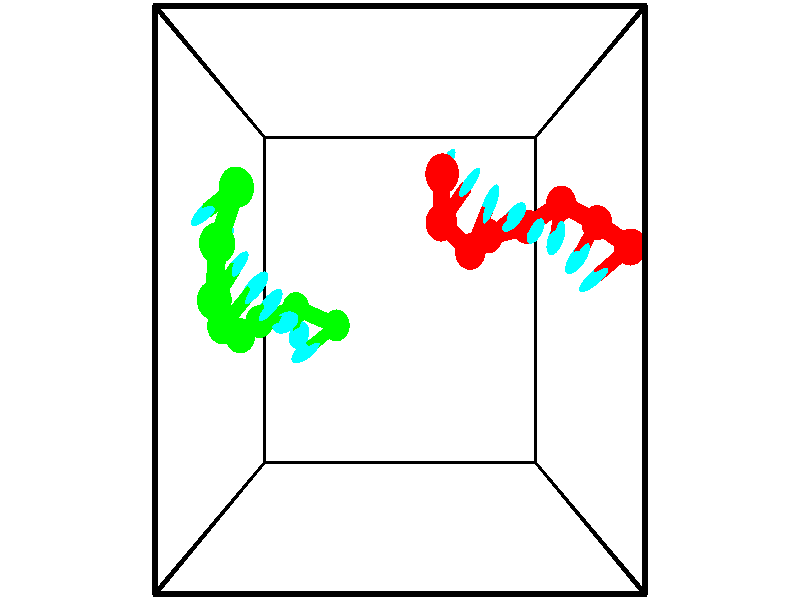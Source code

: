 // switches for output
#declare DRAW_BASES = 1; // possible values are 0, 1; only relevant for DNA ribbons
#declare DRAW_BASES_TYPE = 3; // possible values are 1, 2, 3; only relevant for DNA ribbons
#declare DRAW_FOG = 0; // set to 1 to enable fog

#include "colors.inc"

#include "transforms.inc"
background { rgb <1, 1, 1>}

#default {
   normal{
       ripples 0.25
       frequency 0.20
       turbulence 0.2
       lambda 5
   }
	finish {
		phong 0.1
		phong_size 40.
	}
}

// original window dimensions: 1024x640


// camera settings

camera {
	sky <-0, 1, 0>
	up <-0, 1, 0>
	right 1.6 * <1, 0, 0>
	location <2.5, 2.5, 11.1562>
	look_at <2.5, 2.5, 2.5>
	direction <0, 0, -8.6562>
	angle 67.0682
}


# declare cpy_camera_pos = <2.5, 2.5, 11.1562>;
# if (DRAW_FOG = 1)
fog {
	fog_type 2
	up vnormalize(cpy_camera_pos)
	color rgbt<1,1,1,0.3>
	distance 1e-5
	fog_alt 3e-3
	fog_offset 4
}
# end


// LIGHTS

# declare lum = 6;
global_settings {
	ambient_light rgb lum * <0.05, 0.05, 0.05>
	max_trace_level 15
}# declare cpy_direct_light_amount = 0.25;
light_source
{	1000 * <-1, -1, 1>,
	rgb lum * cpy_direct_light_amount
	parallel
}

light_source
{	1000 * <1, 1, -1>,
	rgb lum * cpy_direct_light_amount
	parallel
}

// strand 0

// nucleotide -1

// particle -1
sphere {
	<3.128746, 4.069870, 2.140489> 0.250000
	pigment { color rgbt <1,0,0,0> }
	no_shadow
}
cylinder {
	<3.199390, 4.221222, 1.777031>,  <3.241777, 4.312033, 1.558956>, 0.100000
	pigment { color rgbt <1,0,0,0> }
	no_shadow
}
cylinder {
	<3.199390, 4.221222, 1.777031>,  <3.128746, 4.069870, 2.140489>, 0.100000
	pigment { color rgbt <1,0,0,0> }
	no_shadow
}

// particle -1
sphere {
	<3.199390, 4.221222, 1.777031> 0.100000
	pigment { color rgbt <1,0,0,0> }
	no_shadow
}
sphere {
	0, 1
	scale<0.080000,0.200000,0.300000>
	matrix <0.824694, -0.560817, -0.073242,
		-0.537297, -0.736419, -0.411095,
		0.176612, 0.378381, -0.908645,
		3.252374, 4.334736, 1.504437>
	pigment { color rgbt <0,1,1,0> }
	no_shadow
}
cylinder {
	<3.155583, 3.522260, 1.598944>,  <3.128746, 4.069870, 2.140489>, 0.130000
	pigment { color rgbt <1,0,0,0> }
	no_shadow
}

// nucleotide -1

// particle -1
sphere {
	<3.155583, 3.522260, 1.598944> 0.250000
	pigment { color rgbt <1,0,0,0> }
	no_shadow
}
cylinder {
	<3.406475, 3.821640, 1.512775>,  <3.557010, 4.001268, 1.461074>, 0.100000
	pigment { color rgbt <1,0,0,0> }
	no_shadow
}
cylinder {
	<3.406475, 3.821640, 1.512775>,  <3.155583, 3.522260, 1.598944>, 0.100000
	pigment { color rgbt <1,0,0,0> }
	no_shadow
}

// particle -1
sphere {
	<3.406475, 3.821640, 1.512775> 0.100000
	pigment { color rgbt <1,0,0,0> }
	no_shadow
}
sphere {
	0, 1
	scale<0.080000,0.200000,0.300000>
	matrix <0.766290, -0.642493, -0.001083,
		-0.139217, -0.164397, -0.976520,
		0.627230, 0.748449, -0.215421,
		3.594644, 4.046175, 1.448149>
	pigment { color rgbt <0,1,1,0> }
	no_shadow
}
cylinder {
	<3.655805, 3.164119, 1.229473>,  <3.155583, 3.522260, 1.598944>, 0.130000
	pigment { color rgbt <1,0,0,0> }
	no_shadow
}

// nucleotide -1

// particle -1
sphere {
	<3.655805, 3.164119, 1.229473> 0.250000
	pigment { color rgbt <1,0,0,0> }
	no_shadow
}
cylinder {
	<3.824200, 3.521355, 1.292923>,  <3.925237, 3.735696, 1.330993>, 0.100000
	pigment { color rgbt <1,0,0,0> }
	no_shadow
}
cylinder {
	<3.824200, 3.521355, 1.292923>,  <3.655805, 3.164119, 1.229473>, 0.100000
	pigment { color rgbt <1,0,0,0> }
	no_shadow
}

// particle -1
sphere {
	<3.824200, 3.521355, 1.292923> 0.100000
	pigment { color rgbt <1,0,0,0> }
	no_shadow
}
sphere {
	0, 1
	scale<0.080000,0.200000,0.300000>
	matrix <0.888514, -0.370834, -0.270230,
		-0.182516, 0.254704, -0.949639,
		0.420987, 0.893089, 0.158625,
		3.950496, 3.789281, 1.340510>
	pigment { color rgbt <0,1,1,0> }
	no_shadow
}
cylinder {
	<4.026856, 3.422190, 0.702504>,  <3.655805, 3.164119, 1.229473>, 0.130000
	pigment { color rgbt <1,0,0,0> }
	no_shadow
}

// nucleotide -1

// particle -1
sphere {
	<4.026856, 3.422190, 0.702504> 0.250000
	pigment { color rgbt <1,0,0,0> }
	no_shadow
}
cylinder {
	<4.215382, 3.540268, 1.034943>,  <4.328497, 3.611115, 1.234406>, 0.100000
	pigment { color rgbt <1,0,0,0> }
	no_shadow
}
cylinder {
	<4.215382, 3.540268, 1.034943>,  <4.026856, 3.422190, 0.702504>, 0.100000
	pigment { color rgbt <1,0,0,0> }
	no_shadow
}

// particle -1
sphere {
	<4.215382, 3.540268, 1.034943> 0.100000
	pigment { color rgbt <1,0,0,0> }
	no_shadow
}
sphere {
	0, 1
	scale<0.080000,0.200000,0.300000>
	matrix <0.834114, -0.455361, -0.311287,
		0.286559, 0.839944, -0.460844,
		0.471315, 0.295194, 0.831097,
		4.356776, 3.628826, 1.284272>
	pigment { color rgbt <0,1,1,0> }
	no_shadow
}
cylinder {
	<4.743038, 3.575593, 0.504032>,  <4.026856, 3.422190, 0.702504>, 0.130000
	pigment { color rgbt <1,0,0,0> }
	no_shadow
}

// nucleotide -1

// particle -1
sphere {
	<4.743038, 3.575593, 0.504032> 0.250000
	pigment { color rgbt <1,0,0,0> }
	no_shadow
}
cylinder {
	<4.739014, 3.502834, 0.897339>,  <4.736599, 3.459179, 1.133323>, 0.100000
	pigment { color rgbt <1,0,0,0> }
	no_shadow
}
cylinder {
	<4.739014, 3.502834, 0.897339>,  <4.743038, 3.575593, 0.504032>, 0.100000
	pigment { color rgbt <1,0,0,0> }
	no_shadow
}

// particle -1
sphere {
	<4.739014, 3.502834, 0.897339> 0.100000
	pigment { color rgbt <1,0,0,0> }
	no_shadow
}
sphere {
	0, 1
	scale<0.080000,0.200000,0.300000>
	matrix <0.836016, -0.541017, -0.091530,
		0.548613, 0.821105, 0.157512,
		-0.010060, -0.181897, 0.983266,
		4.735996, 3.448265, 1.192319>
	pigment { color rgbt <0,1,1,0> }
	no_shadow
}
cylinder {
	<5.272711, 3.891422, 0.749624>,  <4.743038, 3.575593, 0.504032>, 0.130000
	pigment { color rgbt <1,0,0,0> }
	no_shadow
}

// nucleotide -1

// particle -1
sphere {
	<5.272711, 3.891422, 0.749624> 0.250000
	pigment { color rgbt <1,0,0,0> }
	no_shadow
}
cylinder {
	<5.163651, 3.585918, 0.983662>,  <5.098214, 3.402617, 1.124084>, 0.100000
	pigment { color rgbt <1,0,0,0> }
	no_shadow
}
cylinder {
	<5.163651, 3.585918, 0.983662>,  <5.272711, 3.891422, 0.749624>, 0.100000
	pigment { color rgbt <1,0,0,0> }
	no_shadow
}

// particle -1
sphere {
	<5.163651, 3.585918, 0.983662> 0.100000
	pigment { color rgbt <1,0,0,0> }
	no_shadow
}
sphere {
	0, 1
	scale<0.080000,0.200000,0.300000>
	matrix <0.818904, -0.503445, -0.275571,
		0.505032, 0.404001, 0.762709,
		-0.272652, -0.763758, 0.585094,
		5.081855, 3.356791, 1.159190>
	pigment { color rgbt <0,1,1,0> }
	no_shadow
}
cylinder {
	<5.869928, 3.602045, 0.817484>,  <5.272711, 3.891422, 0.749624>, 0.130000
	pigment { color rgbt <1,0,0,0> }
	no_shadow
}

// nucleotide -1

// particle -1
sphere {
	<5.869928, 3.602045, 0.817484> 0.250000
	pigment { color rgbt <1,0,0,0> }
	no_shadow
}
cylinder {
	<5.640240, 3.306202, 0.957912>,  <5.502427, 3.128696, 1.042169>, 0.100000
	pigment { color rgbt <1,0,0,0> }
	no_shadow
}
cylinder {
	<5.640240, 3.306202, 0.957912>,  <5.869928, 3.602045, 0.817484>, 0.100000
	pigment { color rgbt <1,0,0,0> }
	no_shadow
}

// particle -1
sphere {
	<5.640240, 3.306202, 0.957912> 0.100000
	pigment { color rgbt <1,0,0,0> }
	no_shadow
}
sphere {
	0, 1
	scale<0.080000,0.200000,0.300000>
	matrix <0.674365, -0.670441, -0.309421,
		0.464222, 0.059074, 0.883747,
		-0.574221, -0.739608, 0.351070,
		5.467973, 3.084320, 1.063233>
	pigment { color rgbt <0,1,1,0> }
	no_shadow
}
cylinder {
	<6.246478, 3.217757, 1.340319>,  <5.869928, 3.602045, 0.817484>, 0.130000
	pigment { color rgbt <1,0,0,0> }
	no_shadow
}

// nucleotide -1

// particle -1
sphere {
	<6.246478, 3.217757, 1.340319> 0.250000
	pigment { color rgbt <1,0,0,0> }
	no_shadow
}
cylinder {
	<5.960861, 2.982880, 1.187820>,  <5.789491, 2.841954, 1.096321>, 0.100000
	pigment { color rgbt <1,0,0,0> }
	no_shadow
}
cylinder {
	<5.960861, 2.982880, 1.187820>,  <6.246478, 3.217757, 1.340319>, 0.100000
	pigment { color rgbt <1,0,0,0> }
	no_shadow
}

// particle -1
sphere {
	<5.960861, 2.982880, 1.187820> 0.100000
	pigment { color rgbt <1,0,0,0> }
	no_shadow
}
sphere {
	0, 1
	scale<0.080000,0.200000,0.300000>
	matrix <0.664710, -0.739561, -0.105882,
		-0.219782, -0.329022, 0.918390,
		-0.714042, -0.587192, -0.381247,
		5.746648, 2.806722, 1.073446>
	pigment { color rgbt <0,1,1,0> }
	no_shadow
}
// strand 1

// nucleotide -1

// particle -1
sphere {
	<1.300368, 2.101187, -0.217572> 0.250000
	pigment { color rgbt <0,1,0,0> }
	no_shadow
}
cylinder {
	<0.991867, 1.884907, -0.083221>,  <0.806766, 1.755139, -0.002611>, 0.100000
	pigment { color rgbt <0,1,0,0> }
	no_shadow
}
cylinder {
	<0.991867, 1.884907, -0.083221>,  <1.300368, 2.101187, -0.217572>, 0.100000
	pigment { color rgbt <0,1,0,0> }
	no_shadow
}

// particle -1
sphere {
	<0.991867, 1.884907, -0.083221> 0.100000
	pigment { color rgbt <0,1,0,0> }
	no_shadow
}
sphere {
	0, 1
	scale<0.080000,0.200000,0.300000>
	matrix <-0.317430, 0.784084, 0.533339,
		-0.551731, 0.304722, -0.776362,
		-0.771253, -0.540700, 0.335876,
		0.760491, 1.722697, 0.017541>
	pigment { color rgbt <0,1,1,0> }
	no_shadow
}
cylinder {
	<0.530382, 2.374415, -0.255821>,  <1.300368, 2.101187, -0.217572>, 0.130000
	pigment { color rgbt <0,1,0,0> }
	no_shadow
}

// nucleotide -1

// particle -1
sphere {
	<0.530382, 2.374415, -0.255821> 0.250000
	pigment { color rgbt <0,1,0,0> }
	no_shadow
}
cylinder {
	<0.617363, 2.148548, 0.062641>,  <0.669552, 2.013028, 0.253719>, 0.100000
	pigment { color rgbt <0,1,0,0> }
	no_shadow
}
cylinder {
	<0.617363, 2.148548, 0.062641>,  <0.530382, 2.374415, -0.255821>, 0.100000
	pigment { color rgbt <0,1,0,0> }
	no_shadow
}

// particle -1
sphere {
	<0.617363, 2.148548, 0.062641> 0.100000
	pigment { color rgbt <0,1,0,0> }
	no_shadow
}
sphere {
	0, 1
	scale<0.080000,0.200000,0.300000>
	matrix <-0.364581, 0.709650, 0.602891,
		-0.905425, -0.421364, -0.051551,
		0.217453, -0.564667, 0.796156,
		0.682599, 1.979148, 0.301488>
	pigment { color rgbt <0,1,1,0> }
	no_shadow
}
cylinder {
	<-0.071948, 2.169509, 0.110810>,  <0.530382, 2.374415, -0.255821>, 0.130000
	pigment { color rgbt <0,1,0,0> }
	no_shadow
}

// nucleotide -1

// particle -1
sphere {
	<-0.071948, 2.169509, 0.110810> 0.250000
	pigment { color rgbt <0,1,0,0> }
	no_shadow
}
cylinder {
	<0.243576, 2.170303, 0.356663>,  <0.432891, 2.170780, 0.504175>, 0.100000
	pigment { color rgbt <0,1,0,0> }
	no_shadow
}
cylinder {
	<0.243576, 2.170303, 0.356663>,  <-0.071948, 2.169509, 0.110810>, 0.100000
	pigment { color rgbt <0,1,0,0> }
	no_shadow
}

// particle -1
sphere {
	<0.243576, 2.170303, 0.356663> 0.100000
	pigment { color rgbt <0,1,0,0> }
	no_shadow
}
sphere {
	0, 1
	scale<0.080000,0.200000,0.300000>
	matrix <-0.465709, 0.654532, 0.595570,
		-0.401115, -0.756032, 0.517226,
		0.788811, 0.001985, 0.614633,
		0.480219, 2.170899, 0.541053>
	pigment { color rgbt <0,1,1,0> }
	no_shadow
}
cylinder {
	<-0.240817, 1.987840, 0.791144>,  <-0.071948, 2.169509, 0.110810>, 0.130000
	pigment { color rgbt <0,1,0,0> }
	no_shadow
}

// nucleotide -1

// particle -1
sphere {
	<-0.240817, 1.987840, 0.791144> 0.250000
	pigment { color rgbt <0,1,0,0> }
	no_shadow
}
cylinder {
	<0.059975, 2.240437, 0.866772>,  <0.240450, 2.391994, 0.912148>, 0.100000
	pigment { color rgbt <0,1,0,0> }
	no_shadow
}
cylinder {
	<0.059975, 2.240437, 0.866772>,  <-0.240817, 1.987840, 0.791144>, 0.100000
	pigment { color rgbt <0,1,0,0> }
	no_shadow
}

// particle -1
sphere {
	<0.059975, 2.240437, 0.866772> 0.100000
	pigment { color rgbt <0,1,0,0> }
	no_shadow
}
sphere {
	0, 1
	scale<0.080000,0.200000,0.300000>
	matrix <-0.594836, 0.526452, 0.607469,
		0.284076, -0.569268, 0.771514,
		0.751978, 0.631492, 0.189068,
		0.285568, 2.429884, 0.923492>
	pigment { color rgbt <0,1,1,0> }
	no_shadow
}
cylinder {
	<-0.325071, 2.157666, 1.492828>,  <-0.240817, 1.987840, 0.791144>, 0.130000
	pigment { color rgbt <0,1,0,0> }
	no_shadow
}

// nucleotide -1

// particle -1
sphere {
	<-0.325071, 2.157666, 1.492828> 0.250000
	pigment { color rgbt <0,1,0,0> }
	no_shadow
}
cylinder {
	<-0.070091, 2.446537, 1.385406>,  <0.082896, 2.619859, 1.320954>, 0.100000
	pigment { color rgbt <0,1,0,0> }
	no_shadow
}
cylinder {
	<-0.070091, 2.446537, 1.385406>,  <-0.325071, 2.157666, 1.492828>, 0.100000
	pigment { color rgbt <0,1,0,0> }
	no_shadow
}

// particle -1
sphere {
	<-0.070091, 2.446537, 1.385406> 0.100000
	pigment { color rgbt <0,1,0,0> }
	no_shadow
}
sphere {
	0, 1
	scale<0.080000,0.200000,0.300000>
	matrix <-0.463861, 0.638003, 0.614643,
		0.615213, -0.267238, 0.741685,
		0.637453, 0.722175, -0.268546,
		0.121143, 2.663190, 1.304841>
	pigment { color rgbt <0,1,1,0> }
	no_shadow
}
cylinder {
	<-0.291552, 2.497978, 2.077231>,  <-0.325071, 2.157666, 1.492828>, 0.130000
	pigment { color rgbt <0,1,0,0> }
	no_shadow
}

// nucleotide -1

// particle -1
sphere {
	<-0.291552, 2.497978, 2.077231> 0.250000
	pigment { color rgbt <0,1,0,0> }
	no_shadow
}
cylinder {
	<-0.180893, 2.753494, 1.790062>,  <-0.114498, 2.906804, 1.617760>, 0.100000
	pigment { color rgbt <0,1,0,0> }
	no_shadow
}
cylinder {
	<-0.180893, 2.753494, 1.790062>,  <-0.291552, 2.497978, 2.077231>, 0.100000
	pigment { color rgbt <0,1,0,0> }
	no_shadow
}

// particle -1
sphere {
	<-0.180893, 2.753494, 1.790062> 0.100000
	pigment { color rgbt <0,1,0,0> }
	no_shadow
}
sphere {
	0, 1
	scale<0.080000,0.200000,0.300000>
	matrix <-0.576725, 0.707947, 0.407677,
		0.768672, 0.301263, 0.564255,
		0.276645, 0.638790, -0.717925,
		-0.097899, 2.945131, 1.574685>
	pigment { color rgbt <0,1,1,0> }
	no_shadow
}
cylinder {
	<-0.140301, 3.180951, 2.435193>,  <-0.291552, 2.497978, 2.077231>, 0.130000
	pigment { color rgbt <0,1,0,0> }
	no_shadow
}

// nucleotide -1

// particle -1
sphere {
	<-0.140301, 3.180951, 2.435193> 0.250000
	pigment { color rgbt <0,1,0,0> }
	no_shadow
}
cylinder {
	<-0.201889, 3.252708, 2.046532>,  <-0.238842, 3.295763, 1.813335>, 0.100000
	pigment { color rgbt <0,1,0,0> }
	no_shadow
}
cylinder {
	<-0.201889, 3.252708, 2.046532>,  <-0.140301, 3.180951, 2.435193>, 0.100000
	pigment { color rgbt <0,1,0,0> }
	no_shadow
}

// particle -1
sphere {
	<-0.201889, 3.252708, 2.046532> 0.100000
	pigment { color rgbt <0,1,0,0> }
	no_shadow
}
sphere {
	0, 1
	scale<0.080000,0.200000,0.300000>
	matrix <-0.623343, 0.745361, 0.236391,
		0.766640, 0.642071, -0.002940,
		-0.153971, 0.179394, -0.971654,
		-0.248080, 3.306527, 1.755036>
	pigment { color rgbt <0,1,1,0> }
	no_shadow
}
cylinder {
	<0.097699, 3.880404, 2.284914>,  <-0.140301, 3.180951, 2.435193>, 0.130000
	pigment { color rgbt <0,1,0,0> }
	no_shadow
}

// nucleotide -1

// particle -1
sphere {
	<0.097699, 3.880404, 2.284914> 0.250000
	pigment { color rgbt <0,1,0,0> }
	no_shadow
}
cylinder {
	<-0.224495, 3.730427, 2.101345>,  <-0.417811, 3.640440, 1.991204>, 0.100000
	pigment { color rgbt <0,1,0,0> }
	no_shadow
}
cylinder {
	<-0.224495, 3.730427, 2.101345>,  <0.097699, 3.880404, 2.284914>, 0.100000
	pigment { color rgbt <0,1,0,0> }
	no_shadow
}

// particle -1
sphere {
	<-0.224495, 3.730427, 2.101345> 0.100000
	pigment { color rgbt <0,1,0,0> }
	no_shadow
}
sphere {
	0, 1
	scale<0.080000,0.200000,0.300000>
	matrix <-0.576475, 0.675250, 0.460123,
		0.137367, 0.635180, -0.760050,
		-0.805485, -0.374944, -0.458923,
		-0.466141, 3.617944, 1.963668>
	pigment { color rgbt <0,1,1,0> }
	no_shadow
}
// box output
cylinder {
	<0.000000, 0.000000, 0.000000>,  <5.000000, 0.000000, 0.000000>, 0.025000
	pigment { color rgbt <0,0,0,0> }
	no_shadow
}
cylinder {
	<0.000000, 0.000000, 0.000000>,  <0.000000, 5.000000, 0.000000>, 0.025000
	pigment { color rgbt <0,0,0,0> }
	no_shadow
}
cylinder {
	<0.000000, 0.000000, 0.000000>,  <0.000000, 0.000000, 5.000000>, 0.025000
	pigment { color rgbt <0,0,0,0> }
	no_shadow
}
cylinder {
	<5.000000, 5.000000, 5.000000>,  <0.000000, 5.000000, 5.000000>, 0.025000
	pigment { color rgbt <0,0,0,0> }
	no_shadow
}
cylinder {
	<5.000000, 5.000000, 5.000000>,  <5.000000, 0.000000, 5.000000>, 0.025000
	pigment { color rgbt <0,0,0,0> }
	no_shadow
}
cylinder {
	<5.000000, 5.000000, 5.000000>,  <5.000000, 5.000000, 0.000000>, 0.025000
	pigment { color rgbt <0,0,0,0> }
	no_shadow
}
cylinder {
	<0.000000, 0.000000, 5.000000>,  <0.000000, 5.000000, 5.000000>, 0.025000
	pigment { color rgbt <0,0,0,0> }
	no_shadow
}
cylinder {
	<0.000000, 0.000000, 5.000000>,  <5.000000, 0.000000, 5.000000>, 0.025000
	pigment { color rgbt <0,0,0,0> }
	no_shadow
}
cylinder {
	<5.000000, 5.000000, 0.000000>,  <0.000000, 5.000000, 0.000000>, 0.025000
	pigment { color rgbt <0,0,0,0> }
	no_shadow
}
cylinder {
	<5.000000, 5.000000, 0.000000>,  <5.000000, 0.000000, 0.000000>, 0.025000
	pigment { color rgbt <0,0,0,0> }
	no_shadow
}
cylinder {
	<5.000000, 0.000000, 5.000000>,  <5.000000, 0.000000, 0.000000>, 0.025000
	pigment { color rgbt <0,0,0,0> }
	no_shadow
}
cylinder {
	<0.000000, 5.000000, 0.000000>,  <0.000000, 5.000000, 5.000000>, 0.025000
	pigment { color rgbt <0,0,0,0> }
	no_shadow
}
// end of box output
